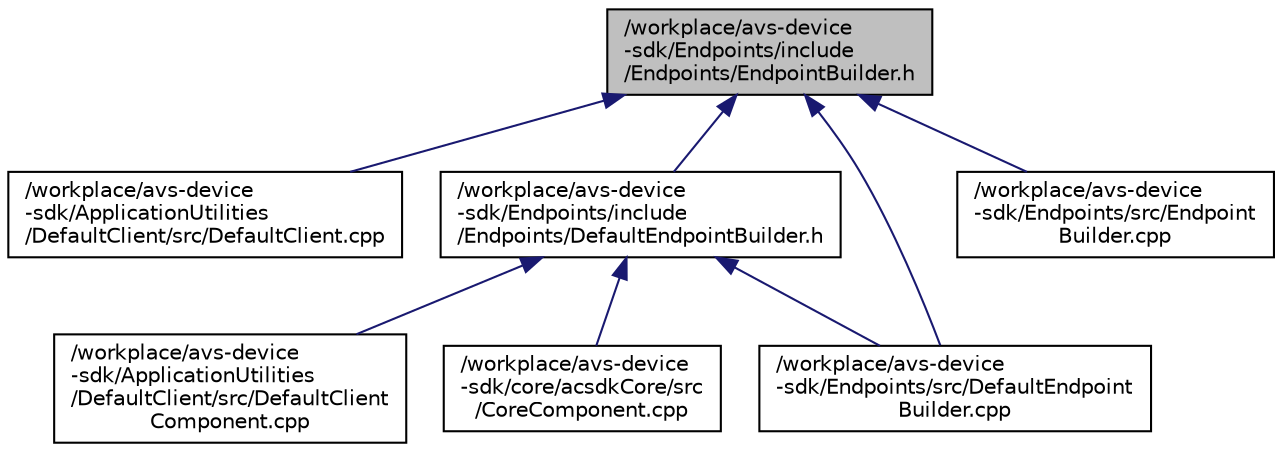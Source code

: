 digraph "/workplace/avs-device-sdk/Endpoints/include/Endpoints/EndpointBuilder.h"
{
  edge [fontname="Helvetica",fontsize="10",labelfontname="Helvetica",labelfontsize="10"];
  node [fontname="Helvetica",fontsize="10",shape=record];
  Node123 [label="/workplace/avs-device\l-sdk/Endpoints/include\l/Endpoints/EndpointBuilder.h",height=0.2,width=0.4,color="black", fillcolor="grey75", style="filled", fontcolor="black"];
  Node123 -> Node124 [dir="back",color="midnightblue",fontsize="10",style="solid",fontname="Helvetica"];
  Node124 [label="/workplace/avs-device\l-sdk/ApplicationUtilities\l/DefaultClient/src/DefaultClient.cpp",height=0.2,width=0.4,color="black", fillcolor="white", style="filled",URL="$_default_client_8cpp.html"];
  Node123 -> Node125 [dir="back",color="midnightblue",fontsize="10",style="solid",fontname="Helvetica"];
  Node125 [label="/workplace/avs-device\l-sdk/Endpoints/include\l/Endpoints/DefaultEndpointBuilder.h",height=0.2,width=0.4,color="black", fillcolor="white", style="filled",URL="$_default_endpoint_builder_8h.html"];
  Node125 -> Node126 [dir="back",color="midnightblue",fontsize="10",style="solid",fontname="Helvetica"];
  Node126 [label="/workplace/avs-device\l-sdk/ApplicationUtilities\l/DefaultClient/src/DefaultClient\lComponent.cpp",height=0.2,width=0.4,color="black", fillcolor="white", style="filled",URL="$_default_client_component_8cpp.html"];
  Node125 -> Node127 [dir="back",color="midnightblue",fontsize="10",style="solid",fontname="Helvetica"];
  Node127 [label="/workplace/avs-device\l-sdk/core/acsdkCore/src\l/CoreComponent.cpp",height=0.2,width=0.4,color="black", fillcolor="white", style="filled",URL="$_core_component_8cpp.html"];
  Node125 -> Node128 [dir="back",color="midnightblue",fontsize="10",style="solid",fontname="Helvetica"];
  Node128 [label="/workplace/avs-device\l-sdk/Endpoints/src/DefaultEndpoint\lBuilder.cpp",height=0.2,width=0.4,color="black", fillcolor="white", style="filled",URL="$_default_endpoint_builder_8cpp.html"];
  Node123 -> Node128 [dir="back",color="midnightblue",fontsize="10",style="solid",fontname="Helvetica"];
  Node123 -> Node129 [dir="back",color="midnightblue",fontsize="10",style="solid",fontname="Helvetica"];
  Node129 [label="/workplace/avs-device\l-sdk/Endpoints/src/Endpoint\lBuilder.cpp",height=0.2,width=0.4,color="black", fillcolor="white", style="filled",URL="$_endpoint_builder_8cpp.html"];
}
